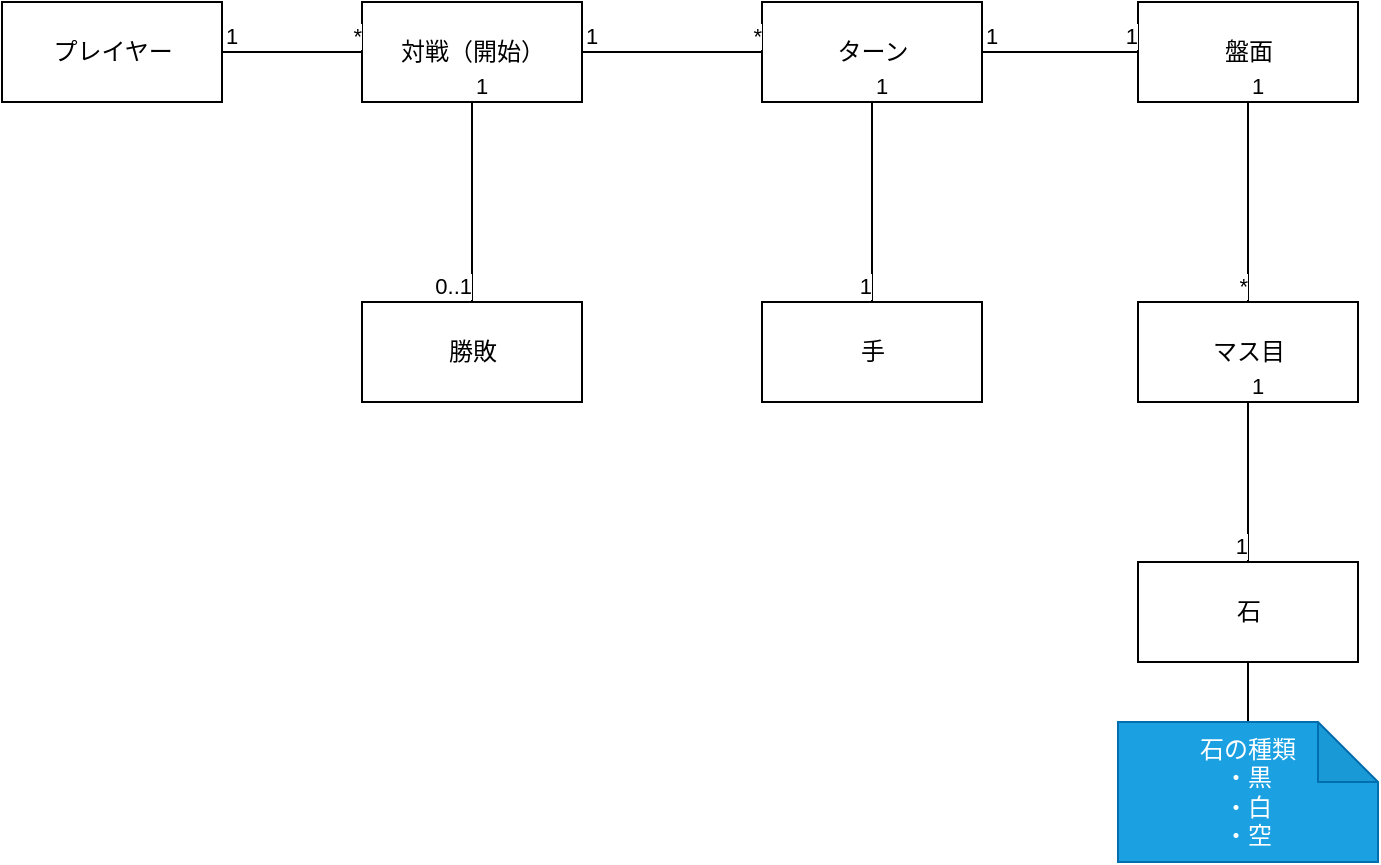 <mxfile>
    <diagram id="2UG8jfVxxZ875WCAdhtH" name="ページ1">
        <mxGraphModel dx="1514" dy="703" grid="1" gridSize="10" guides="1" tooltips="1" connect="1" arrows="1" fold="1" page="1" pageScale="1" pageWidth="827" pageHeight="1169" math="0" shadow="0">
            <root>
                <mxCell id="0"/>
                <mxCell id="1" parent="0"/>
                <mxCell id="2" value="プレイヤー" style="html=1;" vertex="1" parent="1">
                    <mxGeometry x="80" y="140" width="110" height="50" as="geometry"/>
                </mxCell>
                <mxCell id="3" value="対戦（開始）" style="html=1;" vertex="1" parent="1">
                    <mxGeometry x="260" y="140" width="110" height="50" as="geometry"/>
                </mxCell>
                <mxCell id="4" value="勝敗" style="html=1;" vertex="1" parent="1">
                    <mxGeometry x="260" y="290" width="110" height="50" as="geometry"/>
                </mxCell>
                <mxCell id="5" value="盤面" style="html=1;" vertex="1" parent="1">
                    <mxGeometry x="648" y="140" width="110" height="50" as="geometry"/>
                </mxCell>
                <mxCell id="6" value="石" style="html=1;" vertex="1" parent="1">
                    <mxGeometry x="648" y="420" width="110" height="50" as="geometry"/>
                </mxCell>
                <mxCell id="41" style="edgeStyle=none;html=1;entryX=0.5;entryY=1;entryDx=0;entryDy=0;endArrow=none;endFill=0;" edge="1" parent="1" source="7" target="6">
                    <mxGeometry relative="1" as="geometry"/>
                </mxCell>
                <mxCell id="7" value="石の種類&lt;br&gt;・黒&lt;br&gt;・白&lt;br&gt;・空" style="shape=note;whiteSpace=wrap;html=1;backgroundOutline=1;darkOpacity=0.05;fillColor=#1ba1e2;fontColor=#ffffff;strokeColor=#006EAF;" vertex="1" parent="1">
                    <mxGeometry x="638" y="500" width="130" height="70" as="geometry"/>
                </mxCell>
                <mxCell id="13" value="" style="endArrow=none;html=1;exitX=1;exitY=0.5;exitDx=0;exitDy=0;" edge="1" parent="1" source="2" target="3">
                    <mxGeometry relative="1" as="geometry">
                        <mxPoint x="200" y="140" as="sourcePoint"/>
                        <mxPoint x="360" y="140" as="targetPoint"/>
                    </mxGeometry>
                </mxCell>
                <mxCell id="14" value="1" style="edgeLabel;resizable=0;html=1;align=left;verticalAlign=bottom;" connectable="0" vertex="1" parent="13">
                    <mxGeometry x="-1" relative="1" as="geometry"/>
                </mxCell>
                <mxCell id="15" value="*" style="edgeLabel;resizable=0;html=1;align=right;verticalAlign=bottom;" connectable="0" vertex="1" parent="13">
                    <mxGeometry x="1" relative="1" as="geometry"/>
                </mxCell>
                <mxCell id="19" value="" style="endArrow=none;html=1;exitX=0.5;exitY=1;exitDx=0;exitDy=0;entryX=0.5;entryY=0;entryDx=0;entryDy=0;" edge="1" parent="1" source="3" target="4">
                    <mxGeometry relative="1" as="geometry">
                        <mxPoint x="200" y="175" as="sourcePoint"/>
                        <mxPoint x="270" y="175" as="targetPoint"/>
                    </mxGeometry>
                </mxCell>
                <mxCell id="20" value="1" style="edgeLabel;resizable=0;html=1;align=left;verticalAlign=bottom;" connectable="0" vertex="1" parent="19">
                    <mxGeometry x="-1" relative="1" as="geometry"/>
                </mxCell>
                <mxCell id="21" value="0..1" style="edgeLabel;resizable=0;html=1;align=right;verticalAlign=bottom;" connectable="0" vertex="1" parent="19">
                    <mxGeometry x="1" relative="1" as="geometry"/>
                </mxCell>
                <mxCell id="23" value="ターン" style="html=1;" vertex="1" parent="1">
                    <mxGeometry x="460" y="140" width="110" height="50" as="geometry"/>
                </mxCell>
                <mxCell id="24" value="" style="endArrow=none;html=1;exitX=1;exitY=0.5;exitDx=0;exitDy=0;entryX=0;entryY=0.5;entryDx=0;entryDy=0;" edge="1" parent="1" source="3" target="23">
                    <mxGeometry relative="1" as="geometry">
                        <mxPoint x="200" y="175" as="sourcePoint"/>
                        <mxPoint x="270" y="175" as="targetPoint"/>
                    </mxGeometry>
                </mxCell>
                <mxCell id="25" value="1" style="edgeLabel;resizable=0;html=1;align=left;verticalAlign=bottom;" connectable="0" vertex="1" parent="24">
                    <mxGeometry x="-1" relative="1" as="geometry"/>
                </mxCell>
                <mxCell id="26" value="*" style="edgeLabel;resizable=0;html=1;align=right;verticalAlign=bottom;" connectable="0" vertex="1" parent="24">
                    <mxGeometry x="1" relative="1" as="geometry"/>
                </mxCell>
                <mxCell id="30" value="" style="endArrow=none;html=1;exitX=1;exitY=0.5;exitDx=0;exitDy=0;entryX=0;entryY=0.5;entryDx=0;entryDy=0;" edge="1" parent="1" source="23" target="5">
                    <mxGeometry relative="1" as="geometry">
                        <mxPoint x="325" y="200" as="sourcePoint"/>
                        <mxPoint x="325" y="300" as="targetPoint"/>
                    </mxGeometry>
                </mxCell>
                <mxCell id="31" value="1" style="edgeLabel;resizable=0;html=1;align=left;verticalAlign=bottom;" connectable="0" vertex="1" parent="30">
                    <mxGeometry x="-1" relative="1" as="geometry"/>
                </mxCell>
                <mxCell id="32" value="1" style="edgeLabel;resizable=0;html=1;align=right;verticalAlign=bottom;" connectable="0" vertex="1" parent="30">
                    <mxGeometry x="1" relative="1" as="geometry"/>
                </mxCell>
                <mxCell id="33" value="マス目" style="html=1;" vertex="1" parent="1">
                    <mxGeometry x="648" y="290" width="110" height="50" as="geometry"/>
                </mxCell>
                <mxCell id="35" value="" style="endArrow=none;html=1;exitX=0.5;exitY=1;exitDx=0;exitDy=0;entryX=0.5;entryY=0;entryDx=0;entryDy=0;" edge="1" parent="1" source="5" target="33">
                    <mxGeometry relative="1" as="geometry">
                        <mxPoint x="380" y="175" as="sourcePoint"/>
                        <mxPoint x="470" y="175" as="targetPoint"/>
                    </mxGeometry>
                </mxCell>
                <mxCell id="36" value="1" style="edgeLabel;resizable=0;html=1;align=left;verticalAlign=bottom;" connectable="0" vertex="1" parent="35">
                    <mxGeometry x="-1" relative="1" as="geometry"/>
                </mxCell>
                <mxCell id="37" value="*" style="edgeLabel;resizable=0;html=1;align=right;verticalAlign=bottom;" connectable="0" vertex="1" parent="35">
                    <mxGeometry x="1" relative="1" as="geometry"/>
                </mxCell>
                <mxCell id="38" value="" style="endArrow=none;html=1;exitX=0.5;exitY=1;exitDx=0;exitDy=0;entryX=0.5;entryY=0;entryDx=0;entryDy=0;" edge="1" parent="1" source="33" target="6">
                    <mxGeometry relative="1" as="geometry">
                        <mxPoint x="580" y="175" as="sourcePoint"/>
                        <mxPoint x="658" y="175" as="targetPoint"/>
                    </mxGeometry>
                </mxCell>
                <mxCell id="39" value="1" style="edgeLabel;resizable=0;html=1;align=left;verticalAlign=bottom;" connectable="0" vertex="1" parent="38">
                    <mxGeometry x="-1" relative="1" as="geometry"/>
                </mxCell>
                <mxCell id="40" value="1" style="edgeLabel;resizable=0;html=1;align=right;verticalAlign=bottom;" connectable="0" vertex="1" parent="38">
                    <mxGeometry x="1" relative="1" as="geometry"/>
                </mxCell>
                <mxCell id="42" value="手" style="html=1;" vertex="1" parent="1">
                    <mxGeometry x="460" y="290" width="110" height="50" as="geometry"/>
                </mxCell>
                <mxCell id="46" value="" style="endArrow=none;html=1;exitX=0.5;exitY=1;exitDx=0;exitDy=0;entryX=0.5;entryY=0;entryDx=0;entryDy=0;" edge="1" parent="1" source="23" target="42">
                    <mxGeometry relative="1" as="geometry">
                        <mxPoint x="580" y="175" as="sourcePoint"/>
                        <mxPoint x="658" y="175" as="targetPoint"/>
                    </mxGeometry>
                </mxCell>
                <mxCell id="47" value="1" style="edgeLabel;resizable=0;html=1;align=left;verticalAlign=bottom;" connectable="0" vertex="1" parent="46">
                    <mxGeometry x="-1" relative="1" as="geometry"/>
                </mxCell>
                <mxCell id="48" value="1" style="edgeLabel;resizable=0;html=1;align=right;verticalAlign=bottom;" connectable="0" vertex="1" parent="46">
                    <mxGeometry x="1" relative="1" as="geometry"/>
                </mxCell>
            </root>
        </mxGraphModel>
    </diagram>
</mxfile>